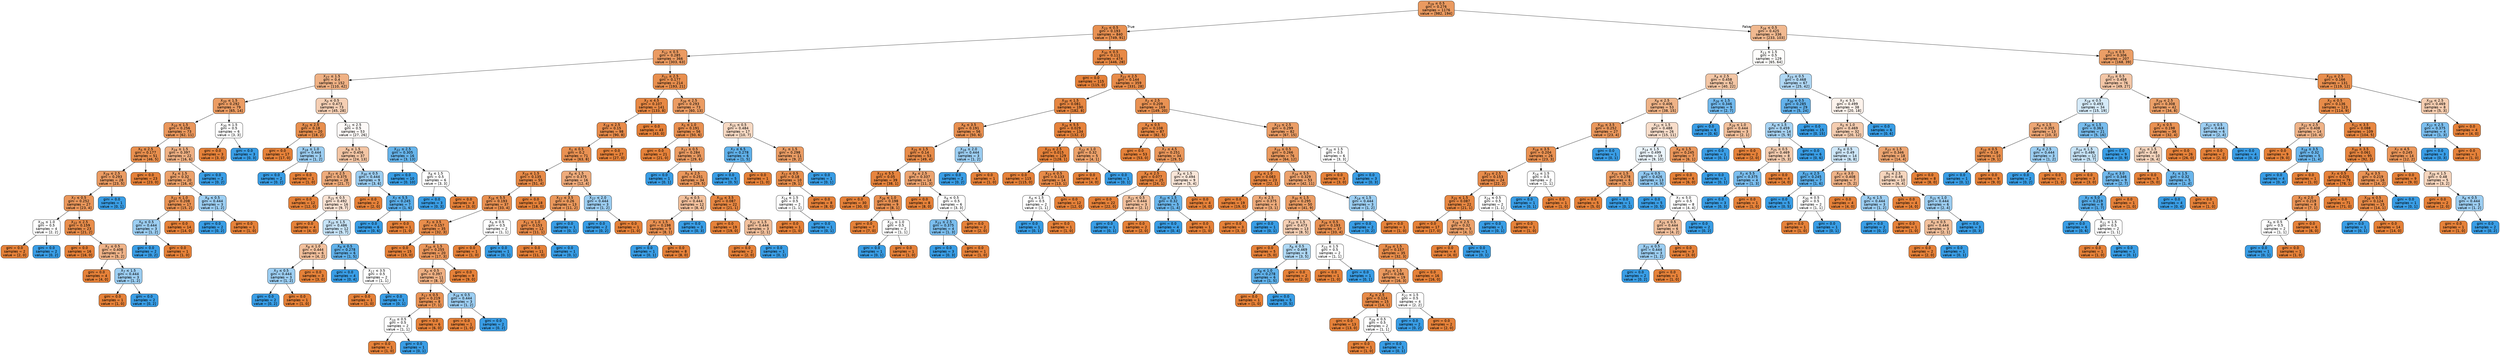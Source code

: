 digraph Tree {
node [shape=box, style="filled, rounded", color="black", fontname=helvetica] ;
edge [fontname=helvetica] ;
0 [label=<X<SUB>19</SUB> &le; 0.5<br/>gini = 0.276<br/>samples = 1176<br/>value = [982, 194]>, fillcolor="#e58139cd"] ;
1 [label=<X<SUB>23</SUB> &le; 0.5<br/>gini = 0.193<br/>samples = 840<br/>value = [749, 91]>, fillcolor="#e58139e0"] ;
0 -> 1 [labeldistance=2.5, labelangle=45, headlabel="True"] ;
2 [label=<X<SUB>12</SUB> &le; 0.5<br/>gini = 0.285<br/>samples = 366<br/>value = [303, 63]>, fillcolor="#e58139ca"] ;
1 -> 2 ;
3 [label=<X<SUB>27</SUB> &le; 1.5<br/>gini = 0.4<br/>samples = 152<br/>value = [110, 42]>, fillcolor="#e581399e"] ;
2 -> 3 ;
4 [label=<X<SUB>20</SUB> &le; 1.5<br/>gini = 0.292<br/>samples = 79<br/>value = [65, 14]>, fillcolor="#e58139c8"] ;
3 -> 4 ;
5 [label=<X<SUB>10</SUB> &le; 1.5<br/>gini = 0.256<br/>samples = 73<br/>value = [62, 11]>, fillcolor="#e58139d2"] ;
4 -> 5 ;
6 [label=<X<SUB>5</SUB> &le; 2.5<br/>gini = 0.177<br/>samples = 51<br/>value = [46, 5]>, fillcolor="#e58139e3"] ;
5 -> 6 ;
7 [label=<X<SUB>29</SUB> &le; 2.5<br/>gini = 0.293<br/>samples = 28<br/>value = [23, 5]>, fillcolor="#e58139c8"] ;
6 -> 7 ;
8 [label=<X<SUB>7</SUB> &le; 0.5<br/>gini = 0.252<br/>samples = 27<br/>value = [23, 4]>, fillcolor="#e58139d3"] ;
7 -> 8 ;
9 [label=<X<SUB>26</SUB> &le; 1.0<br/>gini = 0.5<br/>samples = 4<br/>value = [2, 2]>, fillcolor="#e5813900"] ;
8 -> 9 ;
10 [label=<gini = 0.0<br/>samples = 2<br/>value = [2, 0]>, fillcolor="#e58139ff"] ;
9 -> 10 ;
11 [label=<gini = 0.0<br/>samples = 2<br/>value = [0, 2]>, fillcolor="#399de5ff"] ;
9 -> 11 ;
12 [label=<X<SUB>22</SUB> &le; 2.5<br/>gini = 0.159<br/>samples = 23<br/>value = [21, 2]>, fillcolor="#e58139e7"] ;
8 -> 12 ;
13 [label=<gini = 0.0<br/>samples = 16<br/>value = [16, 0]>, fillcolor="#e58139ff"] ;
12 -> 13 ;
14 [label=<X<SUB>1</SUB> &le; 0.5<br/>gini = 0.408<br/>samples = 7<br/>value = [5, 2]>, fillcolor="#e5813999"] ;
12 -> 14 ;
15 [label=<gini = 0.0<br/>samples = 4<br/>value = [4, 0]>, fillcolor="#e58139ff"] ;
14 -> 15 ;
16 [label=<X<SUB>7</SUB> &le; 1.5<br/>gini = 0.444<br/>samples = 3<br/>value = [1, 2]>, fillcolor="#399de57f"] ;
14 -> 16 ;
17 [label=<gini = 0.0<br/>samples = 1<br/>value = [1, 0]>, fillcolor="#e58139ff"] ;
16 -> 17 ;
18 [label=<gini = 0.0<br/>samples = 2<br/>value = [0, 2]>, fillcolor="#399de5ff"] ;
16 -> 18 ;
19 [label=<gini = 0.0<br/>samples = 1<br/>value = [0, 1]>, fillcolor="#399de5ff"] ;
7 -> 19 ;
20 [label=<gini = 0.0<br/>samples = 23<br/>value = [23, 0]>, fillcolor="#e58139ff"] ;
6 -> 20 ;
21 [label=<X<SUB>24</SUB> &le; 1.5<br/>gini = 0.397<br/>samples = 22<br/>value = [16, 6]>, fillcolor="#e581399f"] ;
5 -> 21 ;
22 [label=<X<SUB>4</SUB> &le; 1.5<br/>gini = 0.32<br/>samples = 20<br/>value = [16, 4]>, fillcolor="#e58139bf"] ;
21 -> 22 ;
23 [label=<X<SUB>22</SUB> &le; 1.0<br/>gini = 0.208<br/>samples = 17<br/>value = [15, 2]>, fillcolor="#e58139dd"] ;
22 -> 23 ;
24 [label=<X<SUB>0</SUB> &le; 0.5<br/>gini = 0.444<br/>samples = 3<br/>value = [1, 2]>, fillcolor="#399de57f"] ;
23 -> 24 ;
25 [label=<gini = 0.0<br/>samples = 2<br/>value = [0, 2]>, fillcolor="#399de5ff"] ;
24 -> 25 ;
26 [label=<gini = 0.0<br/>samples = 1<br/>value = [1, 0]>, fillcolor="#e58139ff"] ;
24 -> 26 ;
27 [label=<gini = 0.0<br/>samples = 14<br/>value = [14, 0]>, fillcolor="#e58139ff"] ;
23 -> 27 ;
28 [label=<X<SUB>9</SUB> &le; 0.5<br/>gini = 0.444<br/>samples = 3<br/>value = [1, 2]>, fillcolor="#399de57f"] ;
22 -> 28 ;
29 [label=<gini = 0.0<br/>samples = 2<br/>value = [0, 2]>, fillcolor="#399de5ff"] ;
28 -> 29 ;
30 [label=<gini = 0.0<br/>samples = 1<br/>value = [1, 0]>, fillcolor="#e58139ff"] ;
28 -> 30 ;
31 [label=<gini = 0.0<br/>samples = 2<br/>value = [0, 2]>, fillcolor="#399de5ff"] ;
21 -> 31 ;
32 [label=<X<SUB>30</SUB> &le; 1.5<br/>gini = 0.5<br/>samples = 6<br/>value = [3, 3]>, fillcolor="#e5813900"] ;
4 -> 32 ;
33 [label=<gini = 0.0<br/>samples = 3<br/>value = [3, 0]>, fillcolor="#e58139ff"] ;
32 -> 33 ;
34 [label=<gini = 0.0<br/>samples = 3<br/>value = [0, 3]>, fillcolor="#399de5ff"] ;
32 -> 34 ;
35 [label=<X<SUB>0</SUB> &le; 0.5<br/>gini = 0.473<br/>samples = 73<br/>value = [45, 28]>, fillcolor="#e5813960"] ;
3 -> 35 ;
36 [label=<X<SUB>25</SUB> &le; 2.5<br/>gini = 0.18<br/>samples = 20<br/>value = [18, 2]>, fillcolor="#e58139e3"] ;
35 -> 36 ;
37 [label=<gini = 0.0<br/>samples = 17<br/>value = [17, 0]>, fillcolor="#e58139ff"] ;
36 -> 37 ;
38 [label=<X<SUB>18</SUB> &le; 1.0<br/>gini = 0.444<br/>samples = 3<br/>value = [1, 2]>, fillcolor="#399de57f"] ;
36 -> 38 ;
39 [label=<gini = 0.0<br/>samples = 2<br/>value = [0, 2]>, fillcolor="#399de5ff"] ;
38 -> 39 ;
40 [label=<gini = 0.0<br/>samples = 1<br/>value = [1, 0]>, fillcolor="#e58139ff"] ;
38 -> 40 ;
41 [label=<X<SUB>11</SUB> &le; 2.5<br/>gini = 0.5<br/>samples = 53<br/>value = [27, 26]>, fillcolor="#e5813909"] ;
35 -> 41 ;
42 [label=<X<SUB>6</SUB> &le; 1.5<br/>gini = 0.456<br/>samples = 37<br/>value = [24, 13]>, fillcolor="#e5813975"] ;
41 -> 42 ;
43 [label=<X<SUB>17</SUB> &le; 2.5<br/>gini = 0.375<br/>samples = 28<br/>value = [21, 7]>, fillcolor="#e58139aa"] ;
42 -> 43 ;
44 [label=<gini = 0.0<br/>samples = 12<br/>value = [12, 0]>, fillcolor="#e58139ff"] ;
43 -> 44 ;
45 [label=<X<SUB>15</SUB> &le; 0.5<br/>gini = 0.492<br/>samples = 16<br/>value = [9, 7]>, fillcolor="#e5813939"] ;
43 -> 45 ;
46 [label=<gini = 0.0<br/>samples = 4<br/>value = [4, 0]>, fillcolor="#e58139ff"] ;
45 -> 46 ;
47 [label=<X<SUB>10</SUB> &le; 1.5<br/>gini = 0.486<br/>samples = 12<br/>value = [5, 7]>, fillcolor="#399de549"] ;
45 -> 47 ;
48 [label=<X<SUB>8</SUB> &le; 1.0<br/>gini = 0.444<br/>samples = 6<br/>value = [4, 2]>, fillcolor="#e581397f"] ;
47 -> 48 ;
49 [label=<X<SUB>3</SUB> &le; 0.5<br/>gini = 0.444<br/>samples = 3<br/>value = [1, 2]>, fillcolor="#399de57f"] ;
48 -> 49 ;
50 [label=<gini = 0.0<br/>samples = 2<br/>value = [0, 2]>, fillcolor="#399de5ff"] ;
49 -> 50 ;
51 [label=<gini = 0.0<br/>samples = 1<br/>value = [1, 0]>, fillcolor="#e58139ff"] ;
49 -> 51 ;
52 [label=<gini = 0.0<br/>samples = 3<br/>value = [3, 0]>, fillcolor="#e58139ff"] ;
48 -> 52 ;
53 [label=<X<SUB>9</SUB> &le; 0.5<br/>gini = 0.278<br/>samples = 6<br/>value = [1, 5]>, fillcolor="#399de5cc"] ;
47 -> 53 ;
54 [label=<gini = 0.0<br/>samples = 4<br/>value = [0, 4]>, fillcolor="#399de5ff"] ;
53 -> 54 ;
55 [label=<X<SUB>17</SUB> &le; 3.5<br/>gini = 0.5<br/>samples = 2<br/>value = [1, 1]>, fillcolor="#e5813900"] ;
53 -> 55 ;
56 [label=<gini = 0.0<br/>samples = 1<br/>value = [1, 0]>, fillcolor="#e58139ff"] ;
55 -> 56 ;
57 [label=<gini = 0.0<br/>samples = 1<br/>value = [0, 1]>, fillcolor="#399de5ff"] ;
55 -> 57 ;
58 [label=<X<SUB>30</SUB> &le; 0.5<br/>gini = 0.444<br/>samples = 9<br/>value = [3, 6]>, fillcolor="#399de57f"] ;
42 -> 58 ;
59 [label=<gini = 0.0<br/>samples = 2<br/>value = [2, 0]>, fillcolor="#e58139ff"] ;
58 -> 59 ;
60 [label=<X<SUB>7</SUB> &le; 5.5<br/>gini = 0.245<br/>samples = 7<br/>value = [1, 6]>, fillcolor="#399de5d4"] ;
58 -> 60 ;
61 [label=<gini = 0.0<br/>samples = 6<br/>value = [0, 6]>, fillcolor="#399de5ff"] ;
60 -> 61 ;
62 [label=<gini = 0.0<br/>samples = 1<br/>value = [1, 0]>, fillcolor="#e58139ff"] ;
60 -> 62 ;
63 [label=<X<SUB>22</SUB> &le; 2.5<br/>gini = 0.305<br/>samples = 16<br/>value = [3, 13]>, fillcolor="#399de5c4"] ;
41 -> 63 ;
64 [label=<gini = 0.0<br/>samples = 10<br/>value = [0, 10]>, fillcolor="#399de5ff"] ;
63 -> 64 ;
65 [label=<X<SUB>8</SUB> &le; 1.5<br/>gini = 0.5<br/>samples = 6<br/>value = [3, 3]>, fillcolor="#e5813900"] ;
63 -> 65 ;
66 [label=<gini = 0.0<br/>samples = 3<br/>value = [0, 3]>, fillcolor="#399de5ff"] ;
65 -> 66 ;
67 [label=<gini = 0.0<br/>samples = 3<br/>value = [3, 0]>, fillcolor="#e58139ff"] ;
65 -> 67 ;
68 [label=<X<SUB>11</SUB> &le; 2.5<br/>gini = 0.177<br/>samples = 214<br/>value = [193, 21]>, fillcolor="#e58139e3"] ;
2 -> 68 ;
69 [label=<X<SUB>2</SUB> &le; 4.5<br/>gini = 0.107<br/>samples = 141<br/>value = [133, 8]>, fillcolor="#e58139f0"] ;
68 -> 69 ;
70 [label=<X<SUB>18</SUB> &le; 2.5<br/>gini = 0.15<br/>samples = 98<br/>value = [90, 8]>, fillcolor="#e58139e8"] ;
69 -> 70 ;
71 [label=<X<SUB>1</SUB> &le; 0.5<br/>gini = 0.2<br/>samples = 71<br/>value = [63, 8]>, fillcolor="#e58139df"] ;
70 -> 71 ;
72 [label=<X<SUB>10</SUB> &le; 1.5<br/>gini = 0.135<br/>samples = 55<br/>value = [51, 4]>, fillcolor="#e58139eb"] ;
71 -> 72 ;
73 [label=<X<SUB>16</SUB> &le; 5.5<br/>gini = 0.193<br/>samples = 37<br/>value = [33, 4]>, fillcolor="#e58139e0"] ;
72 -> 73 ;
74 [label=<X<SUB>7</SUB> &le; 3.5<br/>gini = 0.157<br/>samples = 35<br/>value = [32, 3]>, fillcolor="#e58139e7"] ;
73 -> 74 ;
75 [label=<gini = 0.0<br/>samples = 15<br/>value = [15, 0]>, fillcolor="#e58139ff"] ;
74 -> 75 ;
76 [label=<X<SUB>16</SUB> &le; 1.5<br/>gini = 0.255<br/>samples = 20<br/>value = [17, 3]>, fillcolor="#e58139d2"] ;
74 -> 76 ;
77 [label=<X<SUB>0</SUB> &le; 0.5<br/>gini = 0.397<br/>samples = 11<br/>value = [8, 3]>, fillcolor="#e581399f"] ;
76 -> 77 ;
78 [label=<X<SUB>17</SUB> &le; 0.5<br/>gini = 0.219<br/>samples = 8<br/>value = [7, 1]>, fillcolor="#e58139db"] ;
77 -> 78 ;
79 [label=<X<SUB>10</SUB> &le; 0.5<br/>gini = 0.5<br/>samples = 2<br/>value = [1, 1]>, fillcolor="#e5813900"] ;
78 -> 79 ;
80 [label=<gini = 0.0<br/>samples = 1<br/>value = [1, 0]>, fillcolor="#e58139ff"] ;
79 -> 80 ;
81 [label=<gini = 0.0<br/>samples = 1<br/>value = [0, 1]>, fillcolor="#399de5ff"] ;
79 -> 81 ;
82 [label=<gini = 0.0<br/>samples = 6<br/>value = [6, 0]>, fillcolor="#e58139ff"] ;
78 -> 82 ;
83 [label=<X<SUB>18</SUB> &le; 0.5<br/>gini = 0.444<br/>samples = 3<br/>value = [1, 2]>, fillcolor="#399de57f"] ;
77 -> 83 ;
84 [label=<gini = 0.0<br/>samples = 1<br/>value = [1, 0]>, fillcolor="#e58139ff"] ;
83 -> 84 ;
85 [label=<gini = 0.0<br/>samples = 2<br/>value = [0, 2]>, fillcolor="#399de5ff"] ;
83 -> 85 ;
86 [label=<gini = 0.0<br/>samples = 9<br/>value = [9, 0]>, fillcolor="#e58139ff"] ;
76 -> 86 ;
87 [label=<X<SUB>9</SUB> &le; 0.5<br/>gini = 0.5<br/>samples = 2<br/>value = [1, 1]>, fillcolor="#e5813900"] ;
73 -> 87 ;
88 [label=<gini = 0.0<br/>samples = 1<br/>value = [1, 0]>, fillcolor="#e58139ff"] ;
87 -> 88 ;
89 [label=<gini = 0.0<br/>samples = 1<br/>value = [0, 1]>, fillcolor="#399de5ff"] ;
87 -> 89 ;
90 [label=<gini = 0.0<br/>samples = 18<br/>value = [18, 0]>, fillcolor="#e58139ff"] ;
72 -> 90 ;
91 [label=<X<SUB>6</SUB> &le; 1.5<br/>gini = 0.375<br/>samples = 16<br/>value = [12, 4]>, fillcolor="#e58139aa"] ;
71 -> 91 ;
92 [label=<X<SUB>17</SUB> &le; 3.5<br/>gini = 0.26<br/>samples = 13<br/>value = [11, 2]>, fillcolor="#e58139d1"] ;
91 -> 92 ;
93 [label=<X<SUB>11</SUB> &le; 1.0<br/>gini = 0.153<br/>samples = 12<br/>value = [11, 1]>, fillcolor="#e58139e8"] ;
92 -> 93 ;
94 [label=<gini = 0.0<br/>samples = 11<br/>value = [11, 0]>, fillcolor="#e58139ff"] ;
93 -> 94 ;
95 [label=<gini = 0.0<br/>samples = 1<br/>value = [0, 1]>, fillcolor="#399de5ff"] ;
93 -> 95 ;
96 [label=<gini = 0.0<br/>samples = 1<br/>value = [0, 1]>, fillcolor="#399de5ff"] ;
92 -> 96 ;
97 [label=<X<SUB>27</SUB> &le; 2.0<br/>gini = 0.444<br/>samples = 3<br/>value = [1, 2]>, fillcolor="#399de57f"] ;
91 -> 97 ;
98 [label=<gini = 0.0<br/>samples = 2<br/>value = [0, 2]>, fillcolor="#399de5ff"] ;
97 -> 98 ;
99 [label=<gini = 0.0<br/>samples = 1<br/>value = [1, 0]>, fillcolor="#e58139ff"] ;
97 -> 99 ;
100 [label=<gini = 0.0<br/>samples = 27<br/>value = [27, 0]>, fillcolor="#e58139ff"] ;
70 -> 100 ;
101 [label=<gini = 0.0<br/>samples = 43<br/>value = [43, 0]>, fillcolor="#e58139ff"] ;
69 -> 101 ;
102 [label=<X<SUB>26</SUB> &le; 2.5<br/>gini = 0.293<br/>samples = 73<br/>value = [60, 13]>, fillcolor="#e58139c8"] ;
68 -> 102 ;
103 [label=<X<SUB>5</SUB> &le; 1.0<br/>gini = 0.191<br/>samples = 56<br/>value = [50, 6]>, fillcolor="#e58139e0"] ;
102 -> 103 ;
104 [label=<gini = 0.0<br/>samples = 21<br/>value = [21, 0]>, fillcolor="#e58139ff"] ;
103 -> 104 ;
105 [label=<X<SUB>17</SUB> &le; 0.5<br/>gini = 0.284<br/>samples = 35<br/>value = [29, 6]>, fillcolor="#e58139ca"] ;
103 -> 105 ;
106 [label=<gini = 0.0<br/>samples = 1<br/>value = [0, 1]>, fillcolor="#399de5ff"] ;
105 -> 106 ;
107 [label=<X<SUB>5</SUB> &le; 2.5<br/>gini = 0.251<br/>samples = 34<br/>value = [29, 5]>, fillcolor="#e58139d3"] ;
105 -> 107 ;
108 [label=<X<SUB>0</SUB> &le; 0.5<br/>gini = 0.444<br/>samples = 12<br/>value = [8, 4]>, fillcolor="#e581397f"] ;
107 -> 108 ;
109 [label=<X<SUB>7</SUB> &le; 1.5<br/>gini = 0.198<br/>samples = 9<br/>value = [8, 1]>, fillcolor="#e58139df"] ;
108 -> 109 ;
110 [label=<gini = 0.0<br/>samples = 1<br/>value = [0, 1]>, fillcolor="#399de5ff"] ;
109 -> 110 ;
111 [label=<gini = 0.0<br/>samples = 8<br/>value = [8, 0]>, fillcolor="#e58139ff"] ;
109 -> 111 ;
112 [label=<gini = 0.0<br/>samples = 3<br/>value = [0, 3]>, fillcolor="#399de5ff"] ;
108 -> 112 ;
113 [label=<X<SUB>18</SUB> &le; 3.5<br/>gini = 0.087<br/>samples = 22<br/>value = [21, 1]>, fillcolor="#e58139f3"] ;
107 -> 113 ;
114 [label=<gini = 0.0<br/>samples = 19<br/>value = [19, 0]>, fillcolor="#e58139ff"] ;
113 -> 114 ;
115 [label=<X<SUB>22</SUB> &le; 1.5<br/>gini = 0.444<br/>samples = 3<br/>value = [2, 1]>, fillcolor="#e581397f"] ;
113 -> 115 ;
116 [label=<gini = 0.0<br/>samples = 2<br/>value = [2, 0]>, fillcolor="#e58139ff"] ;
115 -> 116 ;
117 [label=<gini = 0.0<br/>samples = 1<br/>value = [0, 1]>, fillcolor="#399de5ff"] ;
115 -> 117 ;
118 [label=<X<SUB>15</SUB> &le; 0.5<br/>gini = 0.484<br/>samples = 17<br/>value = [10, 7]>, fillcolor="#e581394d"] ;
102 -> 118 ;
119 [label=<X<SUB>7</SUB> &le; 6.5<br/>gini = 0.278<br/>samples = 6<br/>value = [1, 5]>, fillcolor="#399de5cc"] ;
118 -> 119 ;
120 [label=<gini = 0.0<br/>samples = 5<br/>value = [0, 5]>, fillcolor="#399de5ff"] ;
119 -> 120 ;
121 [label=<gini = 0.0<br/>samples = 1<br/>value = [1, 0]>, fillcolor="#e58139ff"] ;
119 -> 121 ;
122 [label=<X<SUB>1</SUB> &le; 1.5<br/>gini = 0.298<br/>samples = 11<br/>value = [9, 2]>, fillcolor="#e58139c6"] ;
118 -> 122 ;
123 [label=<X<SUB>17</SUB> &le; 0.5<br/>gini = 0.18<br/>samples = 10<br/>value = [9, 1]>, fillcolor="#e58139e3"] ;
122 -> 123 ;
124 [label=<X<SUB>14</SUB> &le; 1.5<br/>gini = 0.5<br/>samples = 2<br/>value = [1, 1]>, fillcolor="#e5813900"] ;
123 -> 124 ;
125 [label=<gini = 0.0<br/>samples = 1<br/>value = [1, 0]>, fillcolor="#e58139ff"] ;
124 -> 125 ;
126 [label=<gini = 0.0<br/>samples = 1<br/>value = [0, 1]>, fillcolor="#399de5ff"] ;
124 -> 126 ;
127 [label=<gini = 0.0<br/>samples = 8<br/>value = [8, 0]>, fillcolor="#e58139ff"] ;
123 -> 127 ;
128 [label=<gini = 0.0<br/>samples = 1<br/>value = [0, 1]>, fillcolor="#399de5ff"] ;
122 -> 128 ;
129 [label=<X<SUB>30</SUB> &le; 0.5<br/>gini = 0.111<br/>samples = 474<br/>value = [446, 28]>, fillcolor="#e58139ef"] ;
1 -> 129 ;
130 [label=<gini = 0.0<br/>samples = 115<br/>value = [115, 0]>, fillcolor="#e58139ff"] ;
129 -> 130 ;
131 [label=<X<SUB>22</SUB> &le; 2.5<br/>gini = 0.144<br/>samples = 359<br/>value = [331, 28]>, fillcolor="#e58139e9"] ;
129 -> 131 ;
132 [label=<X<SUB>30</SUB> &le; 1.5<br/>gini = 0.081<br/>samples = 190<br/>value = [182, 8]>, fillcolor="#e58139f4"] ;
131 -> 132 ;
133 [label=<X<SUB>6</SUB> &le; 3.5<br/>gini = 0.191<br/>samples = 56<br/>value = [50, 6]>, fillcolor="#e58139e0"] ;
132 -> 133 ;
134 [label=<X<SUB>25</SUB> &le; 1.5<br/>gini = 0.14<br/>samples = 53<br/>value = [49, 4]>, fillcolor="#e58139ea"] ;
133 -> 134 ;
135 [label=<X<SUB>13</SUB> &le; 5.5<br/>gini = 0.05<br/>samples = 39<br/>value = [38, 1]>, fillcolor="#e58139f8"] ;
134 -> 135 ;
136 [label=<gini = 0.0<br/>samples = 30<br/>value = [30, 0]>, fillcolor="#e58139ff"] ;
135 -> 136 ;
137 [label=<X<SUB>26</SUB> &le; 1.0<br/>gini = 0.198<br/>samples = 9<br/>value = [8, 1]>, fillcolor="#e58139df"] ;
135 -> 137 ;
138 [label=<gini = 0.0<br/>samples = 7<br/>value = [7, 0]>, fillcolor="#e58139ff"] ;
137 -> 138 ;
139 [label=<X<SUB>22</SUB> &le; 1.0<br/>gini = 0.5<br/>samples = 2<br/>value = [1, 1]>, fillcolor="#e5813900"] ;
137 -> 139 ;
140 [label=<gini = 0.0<br/>samples = 1<br/>value = [0, 1]>, fillcolor="#399de5ff"] ;
139 -> 140 ;
141 [label=<gini = 0.0<br/>samples = 1<br/>value = [1, 0]>, fillcolor="#e58139ff"] ;
139 -> 141 ;
142 [label=<X<SUB>8</SUB> &le; 2.5<br/>gini = 0.337<br/>samples = 14<br/>value = [11, 3]>, fillcolor="#e58139b9"] ;
134 -> 142 ;
143 [label=<gini = 0.0<br/>samples = 8<br/>value = [8, 0]>, fillcolor="#e58139ff"] ;
142 -> 143 ;
144 [label=<X<SUB>9</SUB> &le; 0.5<br/>gini = 0.5<br/>samples = 6<br/>value = [3, 3]>, fillcolor="#e5813900"] ;
142 -> 144 ;
145 [label=<X<SUB>23</SUB> &le; 2.5<br/>gini = 0.375<br/>samples = 4<br/>value = [1, 3]>, fillcolor="#399de5aa"] ;
144 -> 145 ;
146 [label=<gini = 0.0<br/>samples = 3<br/>value = [0, 3]>, fillcolor="#399de5ff"] ;
145 -> 146 ;
147 [label=<gini = 0.0<br/>samples = 1<br/>value = [1, 0]>, fillcolor="#e58139ff"] ;
145 -> 147 ;
148 [label=<gini = 0.0<br/>samples = 2<br/>value = [2, 0]>, fillcolor="#e58139ff"] ;
144 -> 148 ;
149 [label=<X<SUB>16</SUB> &le; 2.0<br/>gini = 0.444<br/>samples = 3<br/>value = [1, 2]>, fillcolor="#399de57f"] ;
133 -> 149 ;
150 [label=<gini = 0.0<br/>samples = 2<br/>value = [0, 2]>, fillcolor="#399de5ff"] ;
149 -> 150 ;
151 [label=<gini = 0.0<br/>samples = 1<br/>value = [1, 0]>, fillcolor="#e58139ff"] ;
149 -> 151 ;
152 [label=<X<SUB>24</SUB> &le; 5.5<br/>gini = 0.029<br/>samples = 134<br/>value = [132, 2]>, fillcolor="#e58139fb"] ;
132 -> 152 ;
153 [label=<X<SUB>23</SUB> &le; 2.5<br/>gini = 0.015<br/>samples = 129<br/>value = [128, 1]>, fillcolor="#e58139fd"] ;
152 -> 153 ;
154 [label=<gini = 0.0<br/>samples = 115<br/>value = [115, 0]>, fillcolor="#e58139ff"] ;
153 -> 154 ;
155 [label=<X<SUB>13</SUB> &le; 0.5<br/>gini = 0.133<br/>samples = 14<br/>value = [13, 1]>, fillcolor="#e58139eb"] ;
153 -> 155 ;
156 [label=<X<SUB>4</SUB> &le; 1.5<br/>gini = 0.5<br/>samples = 2<br/>value = [1, 1]>, fillcolor="#e5813900"] ;
155 -> 156 ;
157 [label=<gini = 0.0<br/>samples = 1<br/>value = [0, 1]>, fillcolor="#399de5ff"] ;
156 -> 157 ;
158 [label=<gini = 0.0<br/>samples = 1<br/>value = [1, 0]>, fillcolor="#e58139ff"] ;
156 -> 158 ;
159 [label=<gini = 0.0<br/>samples = 12<br/>value = [12, 0]>, fillcolor="#e58139ff"] ;
155 -> 159 ;
160 [label=<X<SUB>22</SUB> &le; 1.0<br/>gini = 0.32<br/>samples = 5<br/>value = [4, 1]>, fillcolor="#e58139bf"] ;
152 -> 160 ;
161 [label=<gini = 0.0<br/>samples = 4<br/>value = [4, 0]>, fillcolor="#e58139ff"] ;
160 -> 161 ;
162 [label=<gini = 0.0<br/>samples = 1<br/>value = [0, 1]>, fillcolor="#399de5ff"] ;
160 -> 162 ;
163 [label=<X<SUB>2</SUB> &le; 2.5<br/>gini = 0.209<br/>samples = 169<br/>value = [149, 20]>, fillcolor="#e58139dd"] ;
131 -> 163 ;
164 [label=<X<SUB>4</SUB> &le; 0.5<br/>gini = 0.108<br/>samples = 87<br/>value = [82, 5]>, fillcolor="#e58139ef"] ;
163 -> 164 ;
165 [label=<gini = 0.0<br/>samples = 53<br/>value = [53, 0]>, fillcolor="#e58139ff"] ;
164 -> 165 ;
166 [label=<X<SUB>7</SUB> &le; 4.5<br/>gini = 0.251<br/>samples = 34<br/>value = [29, 5]>, fillcolor="#e58139d3"] ;
164 -> 166 ;
167 [label=<X<SUB>4</SUB> &le; 2.5<br/>gini = 0.077<br/>samples = 25<br/>value = [24, 1]>, fillcolor="#e58139f4"] ;
166 -> 167 ;
168 [label=<gini = 0.0<br/>samples = 22<br/>value = [22, 0]>, fillcolor="#e58139ff"] ;
167 -> 168 ;
169 [label=<X<SUB>12</SUB> &le; 0.5<br/>gini = 0.444<br/>samples = 3<br/>value = [2, 1]>, fillcolor="#e581397f"] ;
167 -> 169 ;
170 [label=<gini = 0.0<br/>samples = 1<br/>value = [0, 1]>, fillcolor="#399de5ff"] ;
169 -> 170 ;
171 [label=<gini = 0.0<br/>samples = 2<br/>value = [2, 0]>, fillcolor="#e58139ff"] ;
169 -> 171 ;
172 [label=<X<SUB>4</SUB> &le; 1.5<br/>gini = 0.494<br/>samples = 9<br/>value = [5, 4]>, fillcolor="#e5813933"] ;
166 -> 172 ;
173 [label=<X<SUB>10</SUB> &le; 1.5<br/>gini = 0.32<br/>samples = 5<br/>value = [1, 4]>, fillcolor="#399de5bf"] ;
172 -> 173 ;
174 [label=<gini = 0.0<br/>samples = 4<br/>value = [0, 4]>, fillcolor="#399de5ff"] ;
173 -> 174 ;
175 [label=<gini = 0.0<br/>samples = 1<br/>value = [1, 0]>, fillcolor="#e58139ff"] ;
173 -> 175 ;
176 [label=<gini = 0.0<br/>samples = 4<br/>value = [4, 0]>, fillcolor="#e58139ff"] ;
172 -> 176 ;
177 [label=<X<SUB>23</SUB> &le; 2.5<br/>gini = 0.299<br/>samples = 82<br/>value = [67, 15]>, fillcolor="#e58139c6"] ;
163 -> 177 ;
178 [label=<X<SUB>10</SUB> &le; 0.5<br/>gini = 0.266<br/>samples = 76<br/>value = [64, 12]>, fillcolor="#e58139cf"] ;
177 -> 178 ;
179 [label=<X<SUB>4</SUB> &le; 1.0<br/>gini = 0.083<br/>samples = 23<br/>value = [22, 1]>, fillcolor="#e58139f3"] ;
178 -> 179 ;
180 [label=<gini = 0.0<br/>samples = 19<br/>value = [19, 0]>, fillcolor="#e58139ff"] ;
179 -> 180 ;
181 [label=<X<SUB>7</SUB> &le; 2.5<br/>gini = 0.375<br/>samples = 4<br/>value = [3, 1]>, fillcolor="#e58139aa"] ;
179 -> 181 ;
182 [label=<gini = 0.0<br/>samples = 3<br/>value = [3, 0]>, fillcolor="#e58139ff"] ;
181 -> 182 ;
183 [label=<gini = 0.0<br/>samples = 1<br/>value = [0, 1]>, fillcolor="#399de5ff"] ;
181 -> 183 ;
184 [label=<X<SUB>24</SUB> &le; 5.5<br/>gini = 0.329<br/>samples = 53<br/>value = [42, 11]>, fillcolor="#e58139bc"] ;
178 -> 184 ;
185 [label=<X<SUB>30</SUB> &le; 1.5<br/>gini = 0.295<br/>samples = 50<br/>value = [41, 9]>, fillcolor="#e58139c7"] ;
184 -> 185 ;
186 [label=<X<SUB>10</SUB> &le; 1.5<br/>gini = 0.473<br/>samples = 13<br/>value = [8, 5]>, fillcolor="#e5813960"] ;
185 -> 186 ;
187 [label=<gini = 0.0<br/>samples = 5<br/>value = [5, 0]>, fillcolor="#e58139ff"] ;
186 -> 187 ;
188 [label=<X<SUB>6</SUB> &le; 0.5<br/>gini = 0.469<br/>samples = 8<br/>value = [3, 5]>, fillcolor="#399de566"] ;
186 -> 188 ;
189 [label=<X<SUB>8</SUB> &le; 1.0<br/>gini = 0.278<br/>samples = 6<br/>value = [1, 5]>, fillcolor="#399de5cc"] ;
188 -> 189 ;
190 [label=<gini = 0.0<br/>samples = 1<br/>value = [1, 0]>, fillcolor="#e58139ff"] ;
189 -> 190 ;
191 [label=<gini = 0.0<br/>samples = 5<br/>value = [0, 5]>, fillcolor="#399de5ff"] ;
189 -> 191 ;
192 [label=<gini = 0.0<br/>samples = 2<br/>value = [2, 0]>, fillcolor="#e58139ff"] ;
188 -> 192 ;
193 [label=<X<SUB>28</SUB> &le; 0.5<br/>gini = 0.193<br/>samples = 37<br/>value = [33, 4]>, fillcolor="#e58139e0"] ;
185 -> 193 ;
194 [label=<X<SUB>23</SUB> &le; 1.5<br/>gini = 0.5<br/>samples = 2<br/>value = [1, 1]>, fillcolor="#e5813900"] ;
193 -> 194 ;
195 [label=<gini = 0.0<br/>samples = 1<br/>value = [1, 0]>, fillcolor="#e58139ff"] ;
194 -> 195 ;
196 [label=<gini = 0.0<br/>samples = 1<br/>value = [0, 1]>, fillcolor="#399de5ff"] ;
194 -> 196 ;
197 [label=<X<SUB>29</SUB> &le; 1.5<br/>gini = 0.157<br/>samples = 35<br/>value = [32, 3]>, fillcolor="#e58139e7"] ;
193 -> 197 ;
198 [label=<X<SUB>25</SUB> &le; 1.5<br/>gini = 0.266<br/>samples = 19<br/>value = [16, 3]>, fillcolor="#e58139cf"] ;
197 -> 198 ;
199 [label=<X<SUB>4</SUB> &le; 2.5<br/>gini = 0.124<br/>samples = 15<br/>value = [14, 1]>, fillcolor="#e58139ed"] ;
198 -> 199 ;
200 [label=<gini = 0.0<br/>samples = 13<br/>value = [13, 0]>, fillcolor="#e58139ff"] ;
199 -> 200 ;
201 [label=<X<SUB>29</SUB> &le; 0.5<br/>gini = 0.5<br/>samples = 2<br/>value = [1, 1]>, fillcolor="#e5813900"] ;
199 -> 201 ;
202 [label=<gini = 0.0<br/>samples = 1<br/>value = [1, 0]>, fillcolor="#e58139ff"] ;
201 -> 202 ;
203 [label=<gini = 0.0<br/>samples = 1<br/>value = [0, 1]>, fillcolor="#399de5ff"] ;
201 -> 203 ;
204 [label=<X<SUB>27</SUB> &le; 1.5<br/>gini = 0.5<br/>samples = 4<br/>value = [2, 2]>, fillcolor="#e5813900"] ;
198 -> 204 ;
205 [label=<gini = 0.0<br/>samples = 2<br/>value = [0, 2]>, fillcolor="#399de5ff"] ;
204 -> 205 ;
206 [label=<gini = 0.0<br/>samples = 2<br/>value = [2, 0]>, fillcolor="#e58139ff"] ;
204 -> 206 ;
207 [label=<gini = 0.0<br/>samples = 16<br/>value = [16, 0]>, fillcolor="#e58139ff"] ;
197 -> 207 ;
208 [label=<X<SUB>14</SUB> &le; 1.5<br/>gini = 0.444<br/>samples = 3<br/>value = [1, 2]>, fillcolor="#399de57f"] ;
184 -> 208 ;
209 [label=<gini = 0.0<br/>samples = 2<br/>value = [0, 2]>, fillcolor="#399de5ff"] ;
208 -> 209 ;
210 [label=<gini = 0.0<br/>samples = 1<br/>value = [1, 0]>, fillcolor="#e58139ff"] ;
208 -> 210 ;
211 [label=<X<SUB>16</SUB> &le; 1.5<br/>gini = 0.5<br/>samples = 6<br/>value = [3, 3]>, fillcolor="#e5813900"] ;
177 -> 211 ;
212 [label=<gini = 0.0<br/>samples = 3<br/>value = [3, 0]>, fillcolor="#e58139ff"] ;
211 -> 212 ;
213 [label=<gini = 0.0<br/>samples = 3<br/>value = [0, 3]>, fillcolor="#399de5ff"] ;
211 -> 213 ;
214 [label=<X<SUB>16</SUB> &le; 0.5<br/>gini = 0.425<br/>samples = 336<br/>value = [233, 103]>, fillcolor="#e581398e"] ;
0 -> 214 [labeldistance=2.5, labelangle=-45, headlabel="False"] ;
215 [label=<X<SUB>13</SUB> &le; 1.5<br/>gini = 0.5<br/>samples = 129<br/>value = [65, 64]>, fillcolor="#e5813904"] ;
214 -> 215 ;
216 [label=<X<SUB>4</SUB> &le; 2.5<br/>gini = 0.458<br/>samples = 62<br/>value = [40, 22]>, fillcolor="#e5813973"] ;
215 -> 216 ;
217 [label=<X<SUB>8</SUB> &le; 2.5<br/>gini = 0.406<br/>samples = 53<br/>value = [38, 15]>, fillcolor="#e581399a"] ;
216 -> 217 ;
218 [label=<X<SUB>30</SUB> &le; 3.5<br/>gini = 0.252<br/>samples = 27<br/>value = [23, 4]>, fillcolor="#e58139d3"] ;
217 -> 218 ;
219 [label=<X<SUB>18</SUB> &le; 3.5<br/>gini = 0.204<br/>samples = 26<br/>value = [23, 3]>, fillcolor="#e58139de"] ;
218 -> 219 ;
220 [label=<X<SUB>23</SUB> &le; 2.5<br/>gini = 0.153<br/>samples = 24<br/>value = [22, 2]>, fillcolor="#e58139e8"] ;
219 -> 220 ;
221 [label=<X<SUB>25</SUB> &le; 1.5<br/>gini = 0.087<br/>samples = 22<br/>value = [21, 1]>, fillcolor="#e58139f3"] ;
220 -> 221 ;
222 [label=<gini = 0.0<br/>samples = 17<br/>value = [17, 0]>, fillcolor="#e58139ff"] ;
221 -> 222 ;
223 [label=<X<SUB>28</SUB> &le; 2.5<br/>gini = 0.32<br/>samples = 5<br/>value = [4, 1]>, fillcolor="#e58139bf"] ;
221 -> 223 ;
224 [label=<gini = 0.0<br/>samples = 4<br/>value = [4, 0]>, fillcolor="#e58139ff"] ;
223 -> 224 ;
225 [label=<gini = 0.0<br/>samples = 1<br/>value = [0, 1]>, fillcolor="#399de5ff"] ;
223 -> 225 ;
226 [label=<X<SUB>24</SUB> &le; 0.5<br/>gini = 0.5<br/>samples = 2<br/>value = [1, 1]>, fillcolor="#e5813900"] ;
220 -> 226 ;
227 [label=<gini = 0.0<br/>samples = 1<br/>value = [0, 1]>, fillcolor="#399de5ff"] ;
226 -> 227 ;
228 [label=<gini = 0.0<br/>samples = 1<br/>value = [1, 0]>, fillcolor="#e58139ff"] ;
226 -> 228 ;
229 [label=<X<SUB>14</SUB> &le; 1.5<br/>gini = 0.5<br/>samples = 2<br/>value = [1, 1]>, fillcolor="#e5813900"] ;
219 -> 229 ;
230 [label=<gini = 0.0<br/>samples = 1<br/>value = [0, 1]>, fillcolor="#399de5ff"] ;
229 -> 230 ;
231 [label=<gini = 0.0<br/>samples = 1<br/>value = [1, 0]>, fillcolor="#e58139ff"] ;
229 -> 231 ;
232 [label=<gini = 0.0<br/>samples = 1<br/>value = [0, 1]>, fillcolor="#399de5ff"] ;
218 -> 232 ;
233 [label=<X<SUB>15</SUB> &le; 1.5<br/>gini = 0.488<br/>samples = 26<br/>value = [15, 11]>, fillcolor="#e5813944"] ;
217 -> 233 ;
234 [label=<X<SUB>14</SUB> &le; 1.5<br/>gini = 0.499<br/>samples = 19<br/>value = [9, 10]>, fillcolor="#399de519"] ;
233 -> 234 ;
235 [label=<X<SUB>25</SUB> &le; 1.5<br/>gini = 0.278<br/>samples = 6<br/>value = [5, 1]>, fillcolor="#e58139cc"] ;
234 -> 235 ;
236 [label=<gini = 0.0<br/>samples = 5<br/>value = [5, 0]>, fillcolor="#e58139ff"] ;
235 -> 236 ;
237 [label=<gini = 0.0<br/>samples = 1<br/>value = [0, 1]>, fillcolor="#399de5ff"] ;
235 -> 237 ;
238 [label=<X<SUB>29</SUB> &le; 0.5<br/>gini = 0.426<br/>samples = 13<br/>value = [4, 9]>, fillcolor="#399de58e"] ;
234 -> 238 ;
239 [label=<gini = 0.0<br/>samples = 5<br/>value = [0, 5]>, fillcolor="#399de5ff"] ;
238 -> 239 ;
240 [label=<X<SUB>7</SUB> &le; 5.0<br/>gini = 0.5<br/>samples = 8<br/>value = [4, 4]>, fillcolor="#e5813900"] ;
238 -> 240 ;
241 [label=<X<SUB>25</SUB> &le; 0.5<br/>gini = 0.444<br/>samples = 6<br/>value = [4, 2]>, fillcolor="#e581397f"] ;
240 -> 241 ;
242 [label=<X<SUB>21</SUB> &le; 0.5<br/>gini = 0.444<br/>samples = 3<br/>value = [1, 2]>, fillcolor="#399de57f"] ;
241 -> 242 ;
243 [label=<gini = 0.0<br/>samples = 2<br/>value = [0, 2]>, fillcolor="#399de5ff"] ;
242 -> 243 ;
244 [label=<gini = 0.0<br/>samples = 1<br/>value = [1, 0]>, fillcolor="#e58139ff"] ;
242 -> 244 ;
245 [label=<gini = 0.0<br/>samples = 3<br/>value = [3, 0]>, fillcolor="#e58139ff"] ;
241 -> 245 ;
246 [label=<gini = 0.0<br/>samples = 2<br/>value = [0, 2]>, fillcolor="#399de5ff"] ;
240 -> 246 ;
247 [label=<X<SUB>4</SUB> &le; 1.5<br/>gini = 0.245<br/>samples = 7<br/>value = [6, 1]>, fillcolor="#e58139d4"] ;
233 -> 247 ;
248 [label=<gini = 0.0<br/>samples = 6<br/>value = [6, 0]>, fillcolor="#e58139ff"] ;
247 -> 248 ;
249 [label=<gini = 0.0<br/>samples = 1<br/>value = [0, 1]>, fillcolor="#399de5ff"] ;
247 -> 249 ;
250 [label=<X<SUB>26</SUB> &le; 1.5<br/>gini = 0.346<br/>samples = 9<br/>value = [2, 7]>, fillcolor="#399de5b6"] ;
216 -> 250 ;
251 [label=<gini = 0.0<br/>samples = 6<br/>value = [0, 6]>, fillcolor="#399de5ff"] ;
250 -> 251 ;
252 [label=<X<SUB>29</SUB> &le; 1.0<br/>gini = 0.444<br/>samples = 3<br/>value = [2, 1]>, fillcolor="#e581397f"] ;
250 -> 252 ;
253 [label=<gini = 0.0<br/>samples = 1<br/>value = [0, 1]>, fillcolor="#399de5ff"] ;
252 -> 253 ;
254 [label=<gini = 0.0<br/>samples = 2<br/>value = [2, 0]>, fillcolor="#e58139ff"] ;
252 -> 254 ;
255 [label=<X<SUB>23</SUB> &le; 0.5<br/>gini = 0.468<br/>samples = 67<br/>value = [25, 42]>, fillcolor="#399de567"] ;
215 -> 255 ;
256 [label=<X<SUB>30</SUB> &le; 0.5<br/>gini = 0.285<br/>samples = 29<br/>value = [5, 24]>, fillcolor="#399de5ca"] ;
255 -> 256 ;
257 [label=<X<SUB>6</SUB> &le; 1.5<br/>gini = 0.459<br/>samples = 14<br/>value = [5, 9]>, fillcolor="#399de571"] ;
256 -> 257 ;
258 [label=<X<SUB>25</SUB> &le; 0.5<br/>gini = 0.469<br/>samples = 8<br/>value = [5, 3]>, fillcolor="#e5813966"] ;
257 -> 258 ;
259 [label=<X<SUB>2</SUB> &le; 5.5<br/>gini = 0.375<br/>samples = 4<br/>value = [1, 3]>, fillcolor="#399de5aa"] ;
258 -> 259 ;
260 [label=<gini = 0.0<br/>samples = 3<br/>value = [0, 3]>, fillcolor="#399de5ff"] ;
259 -> 260 ;
261 [label=<gini = 0.0<br/>samples = 1<br/>value = [1, 0]>, fillcolor="#e58139ff"] ;
259 -> 261 ;
262 [label=<gini = 0.0<br/>samples = 4<br/>value = [4, 0]>, fillcolor="#e58139ff"] ;
258 -> 262 ;
263 [label=<gini = 0.0<br/>samples = 6<br/>value = [0, 6]>, fillcolor="#399de5ff"] ;
257 -> 263 ;
264 [label=<gini = 0.0<br/>samples = 15<br/>value = [0, 15]>, fillcolor="#399de5ff"] ;
256 -> 264 ;
265 [label=<X<SUB>2</SUB> &le; 5.5<br/>gini = 0.499<br/>samples = 38<br/>value = [20, 18]>, fillcolor="#e5813919"] ;
255 -> 265 ;
266 [label=<X<SUB>5</SUB> &le; 1.0<br/>gini = 0.469<br/>samples = 32<br/>value = [20, 12]>, fillcolor="#e5813966"] ;
265 -> 266 ;
267 [label=<X<SUB>9</SUB> &le; 0.5<br/>gini = 0.49<br/>samples = 14<br/>value = [6, 8]>, fillcolor="#399de540"] ;
266 -> 267 ;
268 [label=<X<SUB>11</SUB> &le; 2.5<br/>gini = 0.245<br/>samples = 7<br/>value = [1, 6]>, fillcolor="#399de5d4"] ;
267 -> 268 ;
269 [label=<gini = 0.0<br/>samples = 5<br/>value = [0, 5]>, fillcolor="#399de5ff"] ;
268 -> 269 ;
270 [label=<X<SUB>30</SUB> &le; 0.5<br/>gini = 0.5<br/>samples = 2<br/>value = [1, 1]>, fillcolor="#e5813900"] ;
268 -> 270 ;
271 [label=<gini = 0.0<br/>samples = 1<br/>value = [1, 0]>, fillcolor="#e58139ff"] ;
270 -> 271 ;
272 [label=<gini = 0.0<br/>samples = 1<br/>value = [0, 1]>, fillcolor="#399de5ff"] ;
270 -> 272 ;
273 [label=<X<SUB>17</SUB> &le; 3.0<br/>gini = 0.408<br/>samples = 7<br/>value = [5, 2]>, fillcolor="#e5813999"] ;
267 -> 273 ;
274 [label=<gini = 0.0<br/>samples = 4<br/>value = [4, 0]>, fillcolor="#e58139ff"] ;
273 -> 274 ;
275 [label=<X<SUB>0</SUB> &le; 1.5<br/>gini = 0.444<br/>samples = 3<br/>value = [1, 2]>, fillcolor="#399de57f"] ;
273 -> 275 ;
276 [label=<gini = 0.0<br/>samples = 2<br/>value = [0, 2]>, fillcolor="#399de5ff"] ;
275 -> 276 ;
277 [label=<gini = 0.0<br/>samples = 1<br/>value = [1, 0]>, fillcolor="#e58139ff"] ;
275 -> 277 ;
278 [label=<X<SUB>27</SUB> &le; 1.5<br/>gini = 0.346<br/>samples = 18<br/>value = [14, 4]>, fillcolor="#e58139b6"] ;
266 -> 278 ;
279 [label=<X<SUB>5</SUB> &le; 2.5<br/>gini = 0.48<br/>samples = 10<br/>value = [6, 4]>, fillcolor="#e5813955"] ;
278 -> 279 ;
280 [label=<gini = 0.0<br/>samples = 4<br/>value = [4, 0]>, fillcolor="#e58139ff"] ;
279 -> 280 ;
281 [label=<X<SUB>15</SUB> &le; 1.0<br/>gini = 0.444<br/>samples = 6<br/>value = [2, 4]>, fillcolor="#399de57f"] ;
279 -> 281 ;
282 [label=<X<SUB>0</SUB> &le; 0.5<br/>gini = 0.444<br/>samples = 3<br/>value = [2, 1]>, fillcolor="#e581397f"] ;
281 -> 282 ;
283 [label=<gini = 0.0<br/>samples = 2<br/>value = [2, 0]>, fillcolor="#e58139ff"] ;
282 -> 283 ;
284 [label=<gini = 0.0<br/>samples = 1<br/>value = [0, 1]>, fillcolor="#399de5ff"] ;
282 -> 284 ;
285 [label=<gini = 0.0<br/>samples = 3<br/>value = [0, 3]>, fillcolor="#399de5ff"] ;
281 -> 285 ;
286 [label=<gini = 0.0<br/>samples = 8<br/>value = [8, 0]>, fillcolor="#e58139ff"] ;
278 -> 286 ;
287 [label=<gini = 0.0<br/>samples = 6<br/>value = [0, 6]>, fillcolor="#399de5ff"] ;
265 -> 287 ;
288 [label=<X<SUB>13</SUB> &le; 0.5<br/>gini = 0.306<br/>samples = 207<br/>value = [168, 39]>, fillcolor="#e58139c4"] ;
214 -> 288 ;
289 [label=<X<SUB>23</SUB> &le; 0.5<br/>gini = 0.458<br/>samples = 76<br/>value = [49, 27]>, fillcolor="#e5813972"] ;
288 -> 289 ;
290 [label=<X<SUB>18</SUB> &le; 0.5<br/>gini = 0.493<br/>samples = 34<br/>value = [15, 19]>, fillcolor="#399de536"] ;
289 -> 290 ;
291 [label=<X<SUB>4</SUB> &le; 1.5<br/>gini = 0.355<br/>samples = 13<br/>value = [10, 3]>, fillcolor="#e58139b3"] ;
290 -> 291 ;
292 [label=<X<SUB>10</SUB> &le; 0.5<br/>gini = 0.18<br/>samples = 10<br/>value = [9, 1]>, fillcolor="#e58139e3"] ;
291 -> 292 ;
293 [label=<gini = 0.0<br/>samples = 1<br/>value = [0, 1]>, fillcolor="#399de5ff"] ;
292 -> 293 ;
294 [label=<gini = 0.0<br/>samples = 9<br/>value = [9, 0]>, fillcolor="#e58139ff"] ;
292 -> 294 ;
295 [label=<X<SUB>4</SUB> &le; 2.5<br/>gini = 0.444<br/>samples = 3<br/>value = [1, 2]>, fillcolor="#399de57f"] ;
291 -> 295 ;
296 [label=<gini = 0.0<br/>samples = 2<br/>value = [0, 2]>, fillcolor="#399de5ff"] ;
295 -> 296 ;
297 [label=<gini = 0.0<br/>samples = 1<br/>value = [1, 0]>, fillcolor="#e58139ff"] ;
295 -> 297 ;
298 [label=<X<SUB>30</SUB> &le; 1.5<br/>gini = 0.363<br/>samples = 21<br/>value = [5, 16]>, fillcolor="#399de5af"] ;
290 -> 298 ;
299 [label=<X<SUB>14</SUB> &le; 1.5<br/>gini = 0.486<br/>samples = 12<br/>value = [5, 7]>, fillcolor="#399de549"] ;
298 -> 299 ;
300 [label=<gini = 0.0<br/>samples = 3<br/>value = [3, 0]>, fillcolor="#e58139ff"] ;
299 -> 300 ;
301 [label=<X<SUB>24</SUB> &le; 3.0<br/>gini = 0.346<br/>samples = 9<br/>value = [2, 7]>, fillcolor="#399de5b6"] ;
299 -> 301 ;
302 [label=<X<SUB>7</SUB> &le; 5.0<br/>gini = 0.219<br/>samples = 8<br/>value = [1, 7]>, fillcolor="#399de5db"] ;
301 -> 302 ;
303 [label=<gini = 0.0<br/>samples = 6<br/>value = [0, 6]>, fillcolor="#399de5ff"] ;
302 -> 303 ;
304 [label=<X<SUB>11</SUB> &le; 1.5<br/>gini = 0.5<br/>samples = 2<br/>value = [1, 1]>, fillcolor="#e5813900"] ;
302 -> 304 ;
305 [label=<gini = 0.0<br/>samples = 1<br/>value = [1, 0]>, fillcolor="#e58139ff"] ;
304 -> 305 ;
306 [label=<gini = 0.0<br/>samples = 1<br/>value = [0, 1]>, fillcolor="#399de5ff"] ;
304 -> 306 ;
307 [label=<gini = 0.0<br/>samples = 1<br/>value = [1, 0]>, fillcolor="#e58139ff"] ;
301 -> 307 ;
308 [label=<gini = 0.0<br/>samples = 9<br/>value = [0, 9]>, fillcolor="#399de5ff"] ;
298 -> 308 ;
309 [label=<X<SUB>29</SUB> &le; 2.5<br/>gini = 0.308<br/>samples = 42<br/>value = [34, 8]>, fillcolor="#e58139c3"] ;
289 -> 309 ;
310 [label=<X<SUB>2</SUB> &le; 0.5<br/>gini = 0.198<br/>samples = 36<br/>value = [32, 4]>, fillcolor="#e58139df"] ;
309 -> 310 ;
311 [label=<X<SUB>25</SUB> &le; 1.5<br/>gini = 0.48<br/>samples = 10<br/>value = [6, 4]>, fillcolor="#e5813955"] ;
310 -> 311 ;
312 [label=<gini = 0.0<br/>samples = 5<br/>value = [5, 0]>, fillcolor="#e58139ff"] ;
311 -> 312 ;
313 [label=<X<SUB>1</SUB> &le; 1.5<br/>gini = 0.32<br/>samples = 5<br/>value = [1, 4]>, fillcolor="#399de5bf"] ;
311 -> 313 ;
314 [label=<gini = 0.0<br/>samples = 4<br/>value = [0, 4]>, fillcolor="#399de5ff"] ;
313 -> 314 ;
315 [label=<gini = 0.0<br/>samples = 1<br/>value = [1, 0]>, fillcolor="#e58139ff"] ;
313 -> 315 ;
316 [label=<gini = 0.0<br/>samples = 26<br/>value = [26, 0]>, fillcolor="#e58139ff"] ;
310 -> 316 ;
317 [label=<X<SUB>17</SUB> &le; 0.5<br/>gini = 0.444<br/>samples = 6<br/>value = [2, 4]>, fillcolor="#399de57f"] ;
309 -> 317 ;
318 [label=<gini = 0.0<br/>samples = 2<br/>value = [2, 0]>, fillcolor="#e58139ff"] ;
317 -> 318 ;
319 [label=<gini = 0.0<br/>samples = 4<br/>value = [0, 4]>, fillcolor="#399de5ff"] ;
317 -> 319 ;
320 [label=<X<SUB>23</SUB> &le; 2.5<br/>gini = 0.166<br/>samples = 131<br/>value = [119, 12]>, fillcolor="#e58139e5"] ;
288 -> 320 ;
321 [label=<X<SUB>2</SUB> &le; 0.5<br/>gini = 0.136<br/>samples = 123<br/>value = [114, 9]>, fillcolor="#e58139eb"] ;
320 -> 321 ;
322 [label=<X<SUB>22</SUB> &le; 2.5<br/>gini = 0.408<br/>samples = 14<br/>value = [10, 4]>, fillcolor="#e5813999"] ;
321 -> 322 ;
323 [label=<gini = 0.0<br/>samples = 9<br/>value = [9, 0]>, fillcolor="#e58139ff"] ;
322 -> 323 ;
324 [label=<X<SUB>18</SUB> &le; 3.5<br/>gini = 0.32<br/>samples = 5<br/>value = [1, 4]>, fillcolor="#399de5bf"] ;
322 -> 324 ;
325 [label=<gini = 0.0<br/>samples = 4<br/>value = [0, 4]>, fillcolor="#399de5ff"] ;
324 -> 325 ;
326 [label=<gini = 0.0<br/>samples = 1<br/>value = [1, 0]>, fillcolor="#e58139ff"] ;
324 -> 326 ;
327 [label=<X<SUB>12</SUB> &le; 3.5<br/>gini = 0.088<br/>samples = 109<br/>value = [104, 5]>, fillcolor="#e58139f3"] ;
321 -> 327 ;
328 [label=<X<SUB>30</SUB> &le; 3.5<br/>gini = 0.061<br/>samples = 95<br/>value = [92, 3]>, fillcolor="#e58139f7"] ;
327 -> 328 ;
329 [label=<X<SUB>7</SUB> &le; 0.5<br/>gini = 0.025<br/>samples = 79<br/>value = [78, 1]>, fillcolor="#e58139fc"] ;
328 -> 329 ;
330 [label=<X<SUB>2</SUB> &le; 2.0<br/>gini = 0.219<br/>samples = 8<br/>value = [7, 1]>, fillcolor="#e58139db"] ;
329 -> 330 ;
331 [label=<X<SUB>9</SUB> &le; 0.5<br/>gini = 0.5<br/>samples = 2<br/>value = [1, 1]>, fillcolor="#e5813900"] ;
330 -> 331 ;
332 [label=<gini = 0.0<br/>samples = 1<br/>value = [0, 1]>, fillcolor="#399de5ff"] ;
331 -> 332 ;
333 [label=<gini = 0.0<br/>samples = 1<br/>value = [1, 0]>, fillcolor="#e58139ff"] ;
331 -> 333 ;
334 [label=<gini = 0.0<br/>samples = 6<br/>value = [6, 0]>, fillcolor="#e58139ff"] ;
330 -> 334 ;
335 [label=<gini = 0.0<br/>samples = 71<br/>value = [71, 0]>, fillcolor="#e58139ff"] ;
329 -> 335 ;
336 [label=<X<SUB>6</SUB> &le; 3.5<br/>gini = 0.219<br/>samples = 16<br/>value = [14, 2]>, fillcolor="#e58139db"] ;
328 -> 336 ;
337 [label=<X<SUB>28</SUB> &le; 0.5<br/>gini = 0.124<br/>samples = 15<br/>value = [14, 1]>, fillcolor="#e58139ed"] ;
336 -> 337 ;
338 [label=<gini = 0.0<br/>samples = 1<br/>value = [0, 1]>, fillcolor="#399de5ff"] ;
337 -> 338 ;
339 [label=<gini = 0.0<br/>samples = 14<br/>value = [14, 0]>, fillcolor="#e58139ff"] ;
337 -> 339 ;
340 [label=<gini = 0.0<br/>samples = 1<br/>value = [0, 1]>, fillcolor="#399de5ff"] ;
336 -> 340 ;
341 [label=<X<SUB>7</SUB> &le; 4.5<br/>gini = 0.245<br/>samples = 14<br/>value = [12, 2]>, fillcolor="#e58139d4"] ;
327 -> 341 ;
342 [label=<gini = 0.0<br/>samples = 9<br/>value = [9, 0]>, fillcolor="#e58139ff"] ;
341 -> 342 ;
343 [label=<X<SUB>29</SUB> &le; 1.5<br/>gini = 0.48<br/>samples = 5<br/>value = [3, 2]>, fillcolor="#e5813955"] ;
341 -> 343 ;
344 [label=<gini = 0.0<br/>samples = 2<br/>value = [2, 0]>, fillcolor="#e58139ff"] ;
343 -> 344 ;
345 [label=<X<SUB>6</SUB> &le; 0.5<br/>gini = 0.444<br/>samples = 3<br/>value = [1, 2]>, fillcolor="#399de57f"] ;
343 -> 345 ;
346 [label=<gini = 0.0<br/>samples = 1<br/>value = [1, 0]>, fillcolor="#e58139ff"] ;
345 -> 346 ;
347 [label=<gini = 0.0<br/>samples = 2<br/>value = [0, 2]>, fillcolor="#399de5ff"] ;
345 -> 347 ;
348 [label=<X<SUB>16</SUB> &le; 2.5<br/>gini = 0.469<br/>samples = 8<br/>value = [5, 3]>, fillcolor="#e5813966"] ;
320 -> 348 ;
349 [label=<X<SUB>27</SUB> &le; 2.5<br/>gini = 0.375<br/>samples = 4<br/>value = [1, 3]>, fillcolor="#399de5aa"] ;
348 -> 349 ;
350 [label=<gini = 0.0<br/>samples = 3<br/>value = [0, 3]>, fillcolor="#399de5ff"] ;
349 -> 350 ;
351 [label=<gini = 0.0<br/>samples = 1<br/>value = [1, 0]>, fillcolor="#e58139ff"] ;
349 -> 351 ;
352 [label=<gini = 0.0<br/>samples = 4<br/>value = [4, 0]>, fillcolor="#e58139ff"] ;
348 -> 352 ;
}
